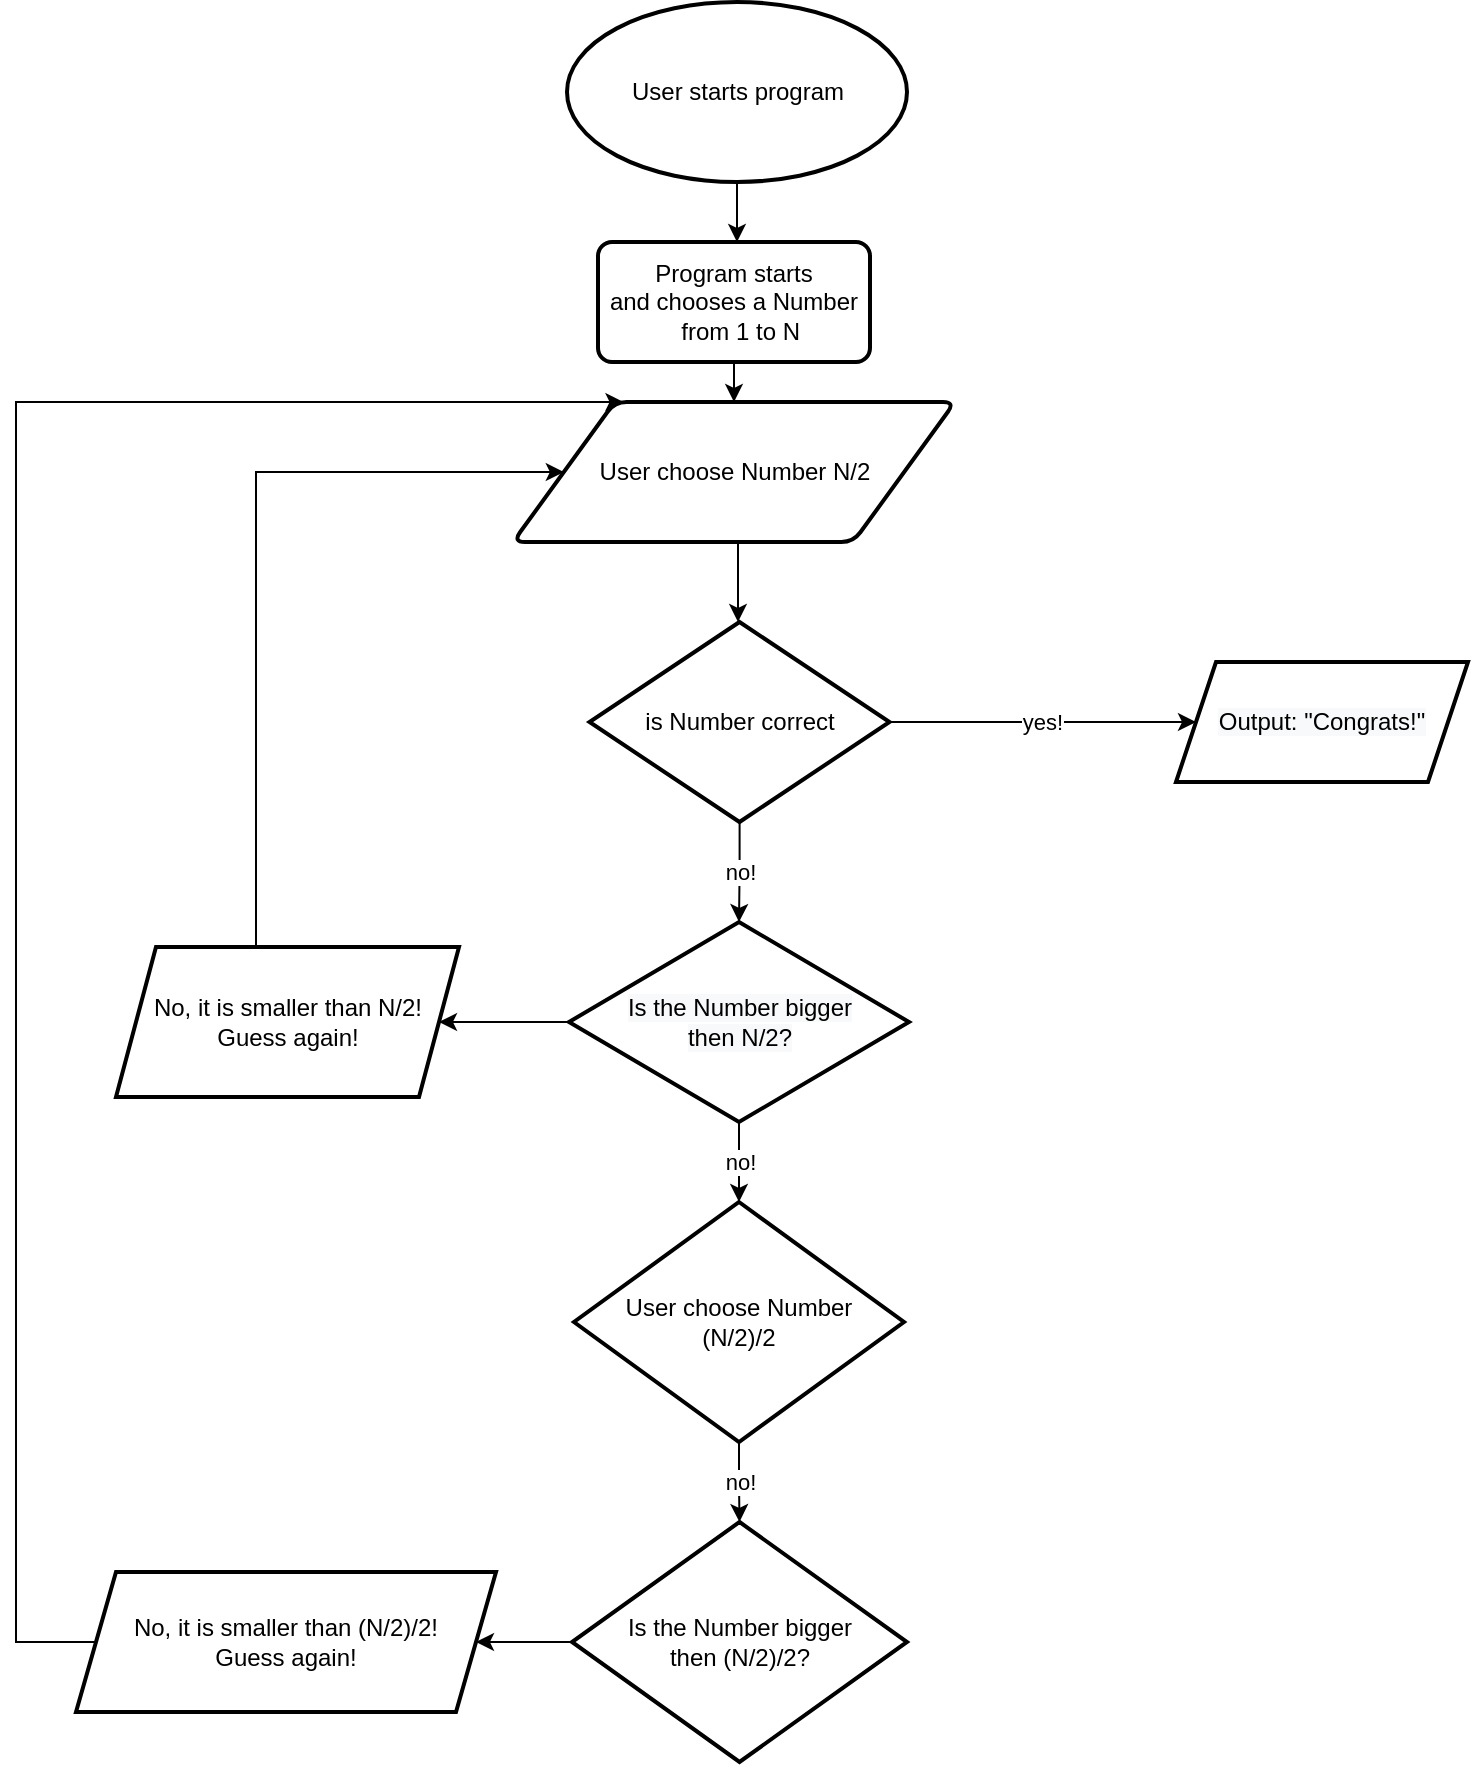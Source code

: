 <mxfile version="13.7.1" type="device"><diagram id="sM-_isPvFGm4qRYoTAT8" name="Page-1"><mxGraphModel dx="1422" dy="1969" grid="1" gridSize="10" guides="1" tooltips="1" connect="1" arrows="1" fold="1" page="1" pageScale="1" pageWidth="827" pageHeight="1169" math="0" shadow="0"><root><mxCell id="0"/><mxCell id="1" parent="0"/><mxCell id="8VQgYdCzyLlqY8A6-Tsd-3" value="" style="edgeStyle=orthogonalEdgeStyle;rounded=0;orthogonalLoop=1;jettySize=auto;html=1;" edge="1" parent="1" source="8VQgYdCzyLlqY8A6-Tsd-1"><mxGeometry relative="1" as="geometry"><mxPoint x="380.5" y="-950" as="targetPoint"/></mxGeometry></mxCell><mxCell id="8VQgYdCzyLlqY8A6-Tsd-1" value="User starts program" style="strokeWidth=2;html=1;shape=mxgraph.flowchart.start_2;whiteSpace=wrap;" vertex="1" parent="1"><mxGeometry x="295.5" y="-1070" width="170" height="90" as="geometry"/></mxCell><mxCell id="8VQgYdCzyLlqY8A6-Tsd-6" value="" style="edgeStyle=orthogonalEdgeStyle;rounded=0;orthogonalLoop=1;jettySize=auto;html=1;" edge="1" parent="1" source="8VQgYdCzyLlqY8A6-Tsd-4" target="8VQgYdCzyLlqY8A6-Tsd-5"><mxGeometry relative="1" as="geometry"/></mxCell><mxCell id="8VQgYdCzyLlqY8A6-Tsd-4" value="Program starts&lt;br&gt;and chooses a Number&lt;br&gt;&amp;nbsp; from 1 to N" style="rounded=1;whiteSpace=wrap;html=1;absoluteArcSize=1;arcSize=14;strokeWidth=2;" vertex="1" parent="1"><mxGeometry x="311" y="-950" width="136" height="60" as="geometry"/></mxCell><mxCell id="8VQgYdCzyLlqY8A6-Tsd-8" value="" style="edgeStyle=orthogonalEdgeStyle;rounded=0;orthogonalLoop=1;jettySize=auto;html=1;" edge="1" parent="1" source="8VQgYdCzyLlqY8A6-Tsd-5" target="8VQgYdCzyLlqY8A6-Tsd-7"><mxGeometry relative="1" as="geometry"><Array as="points"><mxPoint x="381" y="-770"/><mxPoint x="381" y="-770"/></Array></mxGeometry></mxCell><mxCell id="8VQgYdCzyLlqY8A6-Tsd-5" value="User choose Number N/2" style="shape=parallelogram;html=1;strokeWidth=2;perimeter=parallelogramPerimeter;whiteSpace=wrap;rounded=1;arcSize=12;size=0.23;" vertex="1" parent="1"><mxGeometry x="268.5" y="-870" width="221" height="70" as="geometry"/></mxCell><mxCell id="8VQgYdCzyLlqY8A6-Tsd-11" value="yes!" style="edgeStyle=orthogonalEdgeStyle;rounded=0;orthogonalLoop=1;jettySize=auto;html=1;" edge="1" parent="1" source="8VQgYdCzyLlqY8A6-Tsd-7" target="8VQgYdCzyLlqY8A6-Tsd-10"><mxGeometry relative="1" as="geometry"><Array as="points"><mxPoint x="673" y="-710"/></Array></mxGeometry></mxCell><mxCell id="8VQgYdCzyLlqY8A6-Tsd-17" value="no!" style="edgeStyle=orthogonalEdgeStyle;rounded=0;orthogonalLoop=1;jettySize=auto;html=1;" edge="1" parent="1" source="8VQgYdCzyLlqY8A6-Tsd-7" target="8VQgYdCzyLlqY8A6-Tsd-16"><mxGeometry relative="1" as="geometry"/></mxCell><mxCell id="8VQgYdCzyLlqY8A6-Tsd-7" value="is Number correct" style="strokeWidth=2;html=1;shape=mxgraph.flowchart.decision;whiteSpace=wrap;" vertex="1" parent="1"><mxGeometry x="306.75" y="-760" width="150" height="100" as="geometry"/></mxCell><mxCell id="8VQgYdCzyLlqY8A6-Tsd-10" value="&#10;&#10;&lt;span style=&quot;color: rgb(0, 0, 0); font-family: helvetica; font-size: 12px; font-style: normal; font-weight: 400; letter-spacing: normal; text-align: center; text-indent: 0px; text-transform: none; word-spacing: 0px; background-color: rgb(248, 249, 250); display: inline; float: none;&quot;&gt;Output: &quot;Congrats!&quot;&lt;/span&gt;&#10;&#10;" style="shape=parallelogram;perimeter=parallelogramPerimeter;whiteSpace=wrap;html=1;fixedSize=1;strokeWidth=2;" vertex="1" parent="1"><mxGeometry x="600" y="-740" width="146" height="60" as="geometry"/></mxCell><mxCell id="8VQgYdCzyLlqY8A6-Tsd-20" value="no!" style="edgeStyle=orthogonalEdgeStyle;rounded=0;orthogonalLoop=1;jettySize=auto;html=1;" edge="1" parent="1" source="8VQgYdCzyLlqY8A6-Tsd-16" target="8VQgYdCzyLlqY8A6-Tsd-19"><mxGeometry relative="1" as="geometry"/></mxCell><mxCell id="8VQgYdCzyLlqY8A6-Tsd-26" value="" style="edgeStyle=orthogonalEdgeStyle;rounded=0;orthogonalLoop=1;jettySize=auto;html=1;" edge="1" parent="1" source="8VQgYdCzyLlqY8A6-Tsd-16" target="8VQgYdCzyLlqY8A6-Tsd-25"><mxGeometry relative="1" as="geometry"/></mxCell><mxCell id="8VQgYdCzyLlqY8A6-Tsd-16" value="&#10;&#10;&lt;span style=&quot;color: rgb(0, 0, 0); font-family: helvetica; font-size: 12px; font-style: normal; font-weight: 400; letter-spacing: normal; text-align: center; text-indent: 0px; text-transform: none; word-spacing: 0px; background-color: rgb(248, 249, 250); display: inline; float: none;&quot;&gt;Is the Number bigger&lt;/span&gt;&lt;br style=&quot;color: rgb(0, 0, 0); font-family: helvetica; font-size: 12px; font-style: normal; font-weight: 400; letter-spacing: normal; text-align: center; text-indent: 0px; text-transform: none; word-spacing: 0px; background-color: rgb(248, 249, 250);&quot;&gt;&lt;span style=&quot;color: rgb(0, 0, 0); font-family: helvetica; font-size: 12px; font-style: normal; font-weight: 400; letter-spacing: normal; text-align: center; text-indent: 0px; text-transform: none; word-spacing: 0px; background-color: rgb(248, 249, 250); display: inline; float: none;&quot;&gt;then N/2?&lt;/span&gt;&#10;&#10;" style="rhombus;whiteSpace=wrap;html=1;strokeWidth=2;" vertex="1" parent="1"><mxGeometry x="296.5" y="-610" width="170" height="100" as="geometry"/></mxCell><mxCell id="8VQgYdCzyLlqY8A6-Tsd-22" value="no!" style="edgeStyle=orthogonalEdgeStyle;rounded=0;orthogonalLoop=1;jettySize=auto;html=1;" edge="1" parent="1" source="8VQgYdCzyLlqY8A6-Tsd-19" target="8VQgYdCzyLlqY8A6-Tsd-21"><mxGeometry relative="1" as="geometry"/></mxCell><mxCell id="8VQgYdCzyLlqY8A6-Tsd-19" value="User choose Number&lt;br&gt;(N/2)/2" style="rhombus;whiteSpace=wrap;html=1;strokeWidth=2;" vertex="1" parent="1"><mxGeometry x="299" y="-470" width="165" height="120" as="geometry"/></mxCell><mxCell id="8VQgYdCzyLlqY8A6-Tsd-30" value="" style="edgeStyle=orthogonalEdgeStyle;rounded=0;orthogonalLoop=1;jettySize=auto;html=1;" edge="1" parent="1" source="8VQgYdCzyLlqY8A6-Tsd-21" target="8VQgYdCzyLlqY8A6-Tsd-29"><mxGeometry relative="1" as="geometry"/></mxCell><mxCell id="8VQgYdCzyLlqY8A6-Tsd-21" value="Is the Number bigger&lt;br&gt;then (N/2)/2?" style="rhombus;whiteSpace=wrap;html=1;strokeWidth=2;" vertex="1" parent="1"><mxGeometry x="298" y="-310" width="167.5" height="120" as="geometry"/></mxCell><mxCell id="8VQgYdCzyLlqY8A6-Tsd-28" style="edgeStyle=orthogonalEdgeStyle;rounded=0;orthogonalLoop=1;jettySize=auto;html=1;entryX=0;entryY=0.5;entryDx=0;entryDy=0;" edge="1" parent="1" source="8VQgYdCzyLlqY8A6-Tsd-25" target="8VQgYdCzyLlqY8A6-Tsd-5"><mxGeometry relative="1" as="geometry"><mxPoint x="126" y="-830" as="targetPoint"/><Array as="points"><mxPoint x="140" y="-835"/></Array></mxGeometry></mxCell><mxCell id="8VQgYdCzyLlqY8A6-Tsd-25" value="No, it is smaller than N/2!&lt;br&gt;Guess again!" style="shape=parallelogram;perimeter=parallelogramPerimeter;whiteSpace=wrap;html=1;fixedSize=1;strokeWidth=2;" vertex="1" parent="1"><mxGeometry x="70" y="-597.5" width="171.5" height="75" as="geometry"/></mxCell><mxCell id="8VQgYdCzyLlqY8A6-Tsd-31" style="edgeStyle=orthogonalEdgeStyle;rounded=0;orthogonalLoop=1;jettySize=auto;html=1;entryX=0.25;entryY=0;entryDx=0;entryDy=0;" edge="1" parent="1" source="8VQgYdCzyLlqY8A6-Tsd-29" target="8VQgYdCzyLlqY8A6-Tsd-5"><mxGeometry relative="1" as="geometry"><mxPoint x="20" y="-874" as="targetPoint"/><Array as="points"><mxPoint x="20" y="-250"/><mxPoint x="20" y="-870"/></Array></mxGeometry></mxCell><mxCell id="8VQgYdCzyLlqY8A6-Tsd-29" value="No, it is smaller than (N/2)/2!&lt;br&gt;Guess again!" style="shape=parallelogram;perimeter=parallelogramPerimeter;whiteSpace=wrap;html=1;fixedSize=1;strokeWidth=2;" vertex="1" parent="1"><mxGeometry x="50" y="-285" width="210" height="70" as="geometry"/></mxCell></root></mxGraphModel></diagram></mxfile>